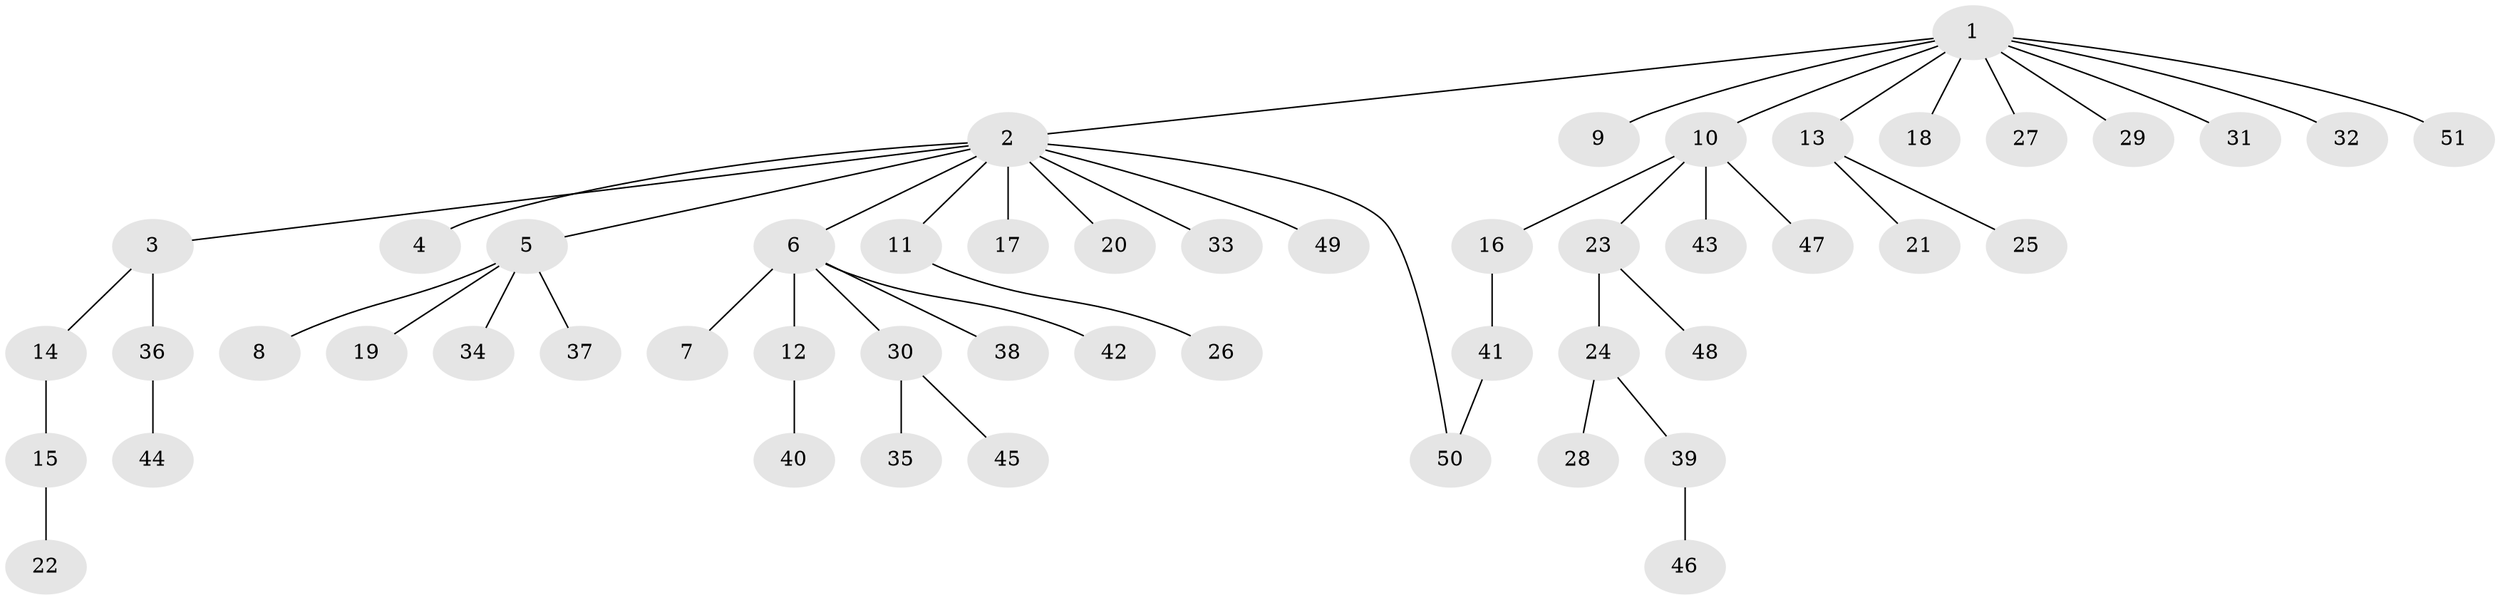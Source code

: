 // Generated by graph-tools (version 1.1) at 2025/35/03/09/25 02:35:34]
// undirected, 51 vertices, 51 edges
graph export_dot {
graph [start="1"]
  node [color=gray90,style=filled];
  1;
  2;
  3;
  4;
  5;
  6;
  7;
  8;
  9;
  10;
  11;
  12;
  13;
  14;
  15;
  16;
  17;
  18;
  19;
  20;
  21;
  22;
  23;
  24;
  25;
  26;
  27;
  28;
  29;
  30;
  31;
  32;
  33;
  34;
  35;
  36;
  37;
  38;
  39;
  40;
  41;
  42;
  43;
  44;
  45;
  46;
  47;
  48;
  49;
  50;
  51;
  1 -- 2;
  1 -- 9;
  1 -- 10;
  1 -- 13;
  1 -- 18;
  1 -- 27;
  1 -- 29;
  1 -- 31;
  1 -- 32;
  1 -- 51;
  2 -- 3;
  2 -- 4;
  2 -- 5;
  2 -- 6;
  2 -- 11;
  2 -- 17;
  2 -- 20;
  2 -- 33;
  2 -- 49;
  2 -- 50;
  3 -- 14;
  3 -- 36;
  5 -- 8;
  5 -- 19;
  5 -- 34;
  5 -- 37;
  6 -- 7;
  6 -- 12;
  6 -- 30;
  6 -- 38;
  6 -- 42;
  10 -- 16;
  10 -- 23;
  10 -- 43;
  10 -- 47;
  11 -- 26;
  12 -- 40;
  13 -- 21;
  13 -- 25;
  14 -- 15;
  15 -- 22;
  16 -- 41;
  23 -- 24;
  23 -- 48;
  24 -- 28;
  24 -- 39;
  30 -- 35;
  30 -- 45;
  36 -- 44;
  39 -- 46;
  41 -- 50;
}
